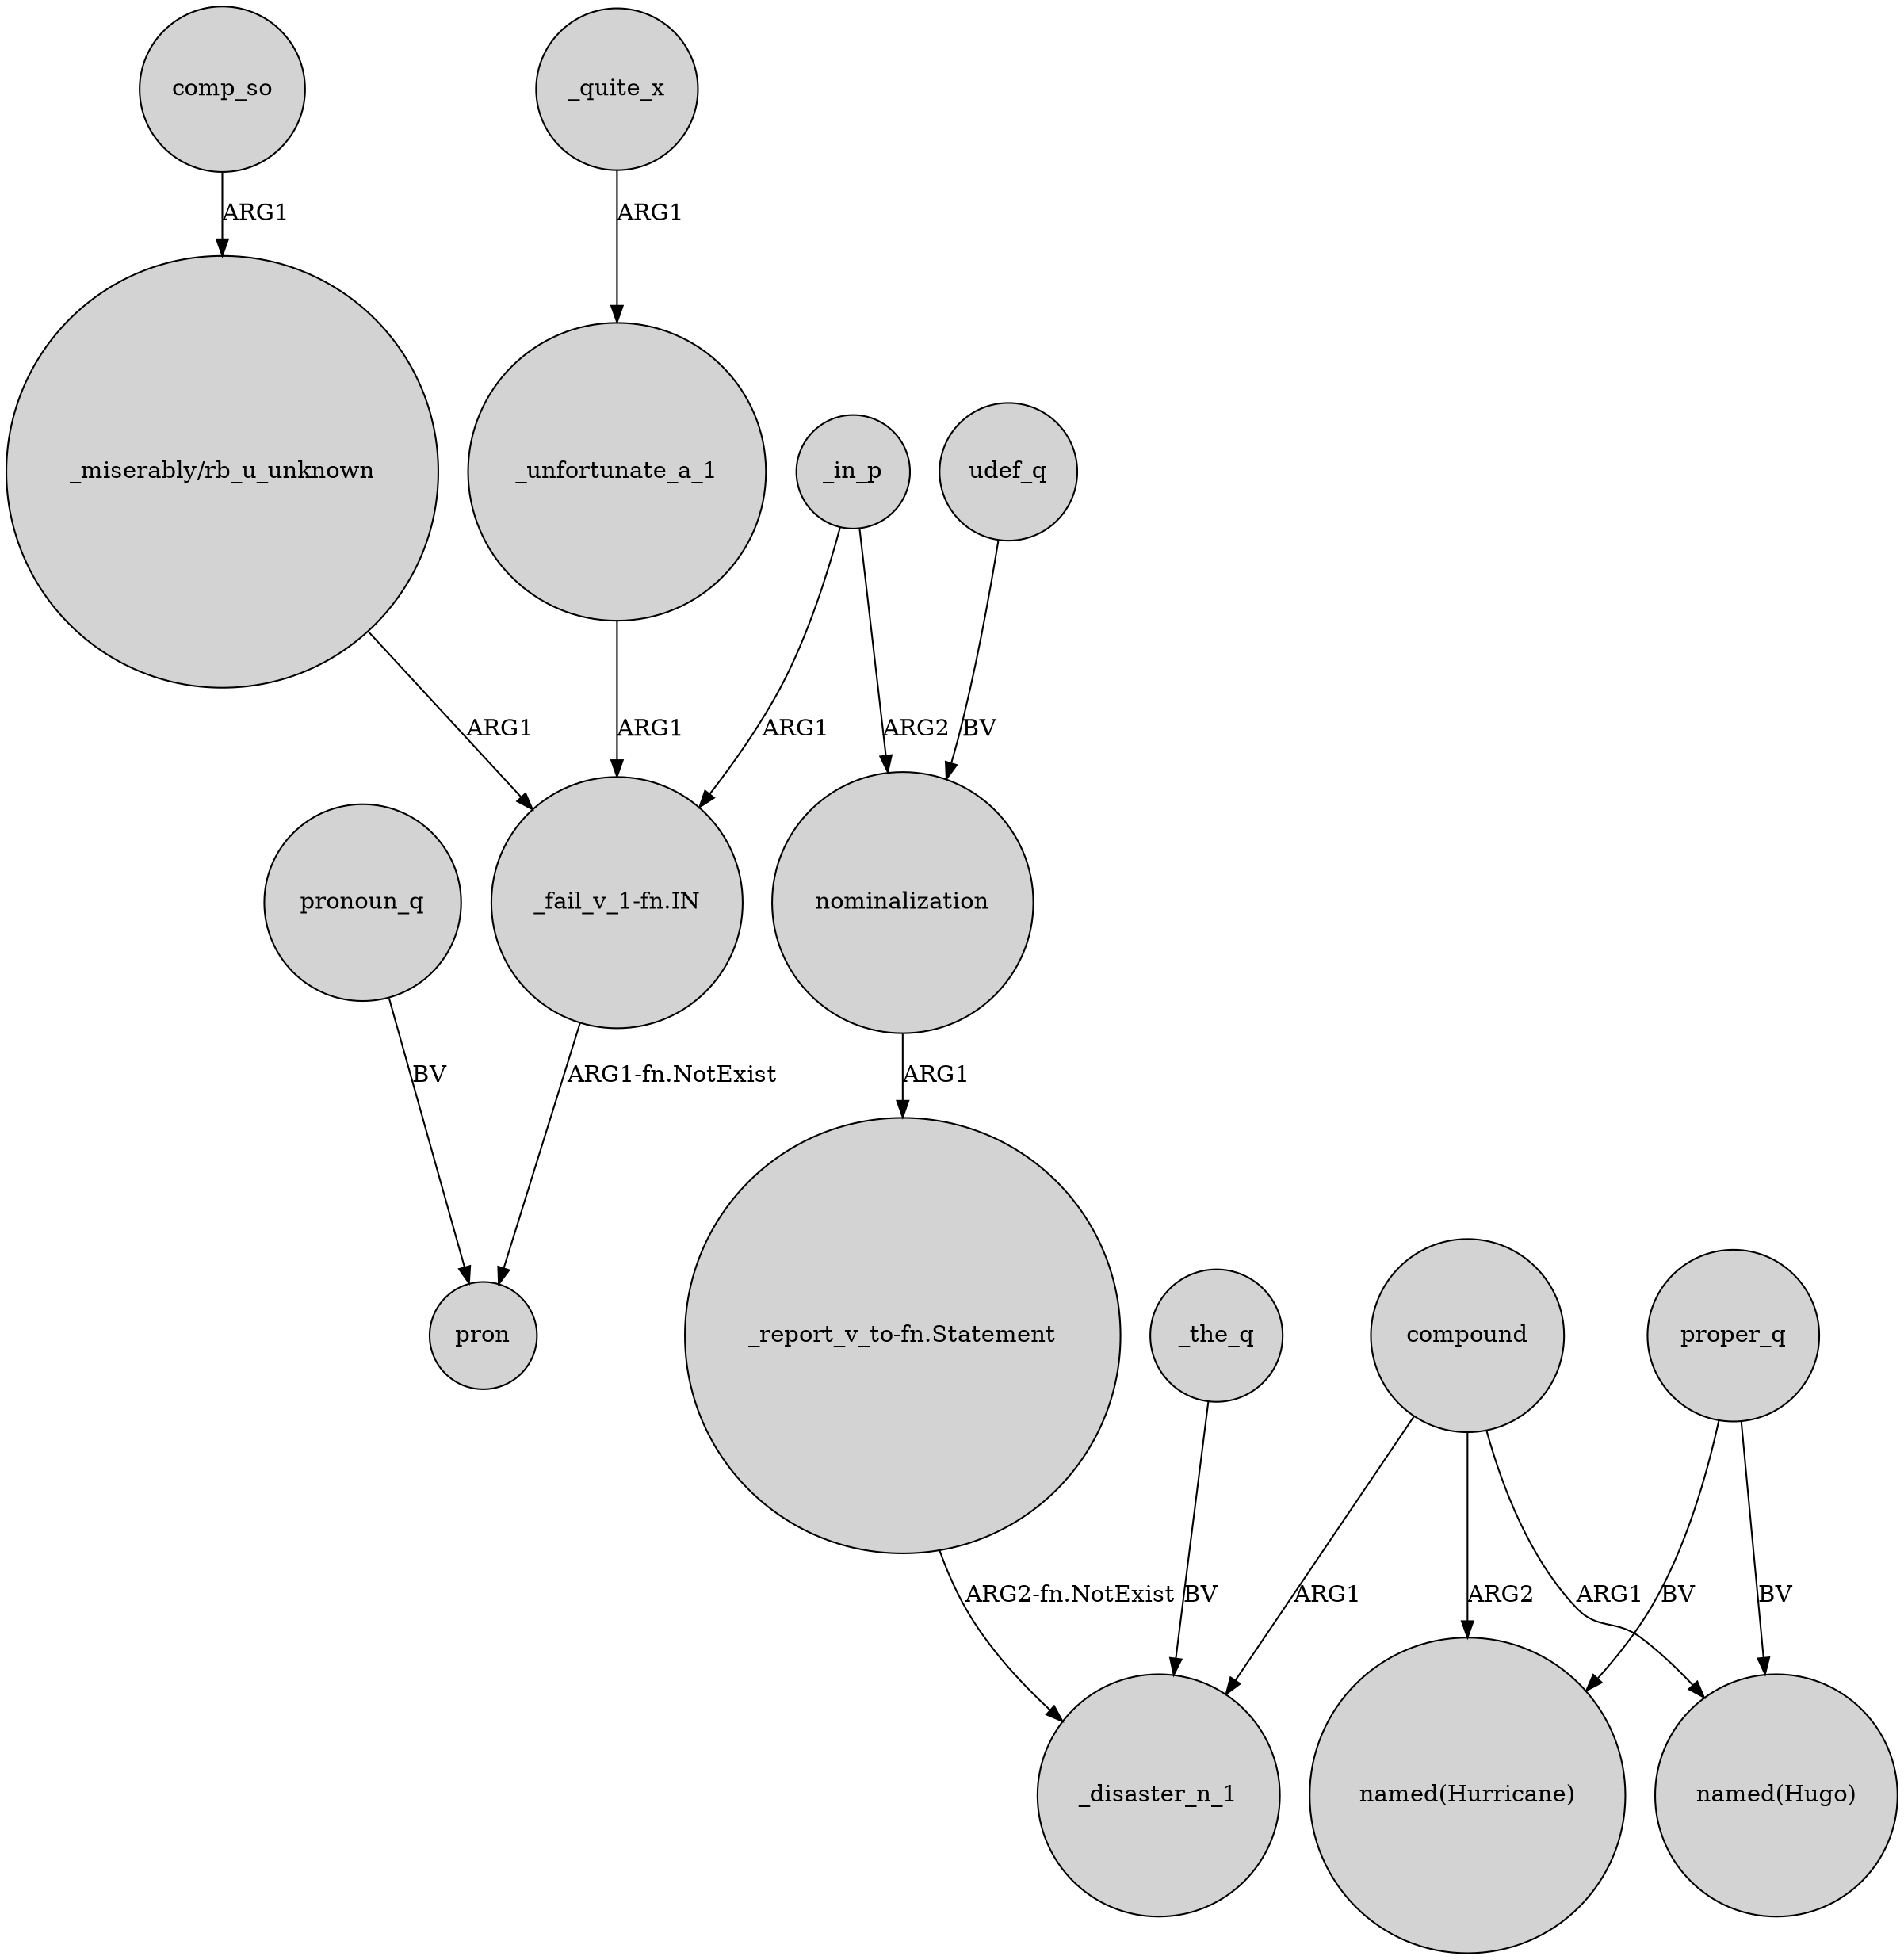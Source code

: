 digraph {
	node [shape=circle style=filled]
	"_fail_v_1-fn.IN" -> pron [label="ARG1-fn.NotExist"]
	comp_so -> "_miserably/rb_u_unknown" [label=ARG1]
	"_miserably/rb_u_unknown" -> "_fail_v_1-fn.IN" [label=ARG1]
	_the_q -> _disaster_n_1 [label=BV]
	_unfortunate_a_1 -> "_fail_v_1-fn.IN" [label=ARG1]
	compound -> "named(Hurricane)" [label=ARG2]
	nominalization -> "_report_v_to-fn.Statement" [label=ARG1]
	_in_p -> nominalization [label=ARG2]
	_quite_x -> _unfortunate_a_1 [label=ARG1]
	compound -> "named(Hugo)" [label=ARG1]
	compound -> _disaster_n_1 [label=ARG1]
	proper_q -> "named(Hurricane)" [label=BV]
	_in_p -> "_fail_v_1-fn.IN" [label=ARG1]
	"_report_v_to-fn.Statement" -> _disaster_n_1 [label="ARG2-fn.NotExist"]
	udef_q -> nominalization [label=BV]
	proper_q -> "named(Hugo)" [label=BV]
	pronoun_q -> pron [label=BV]
}
